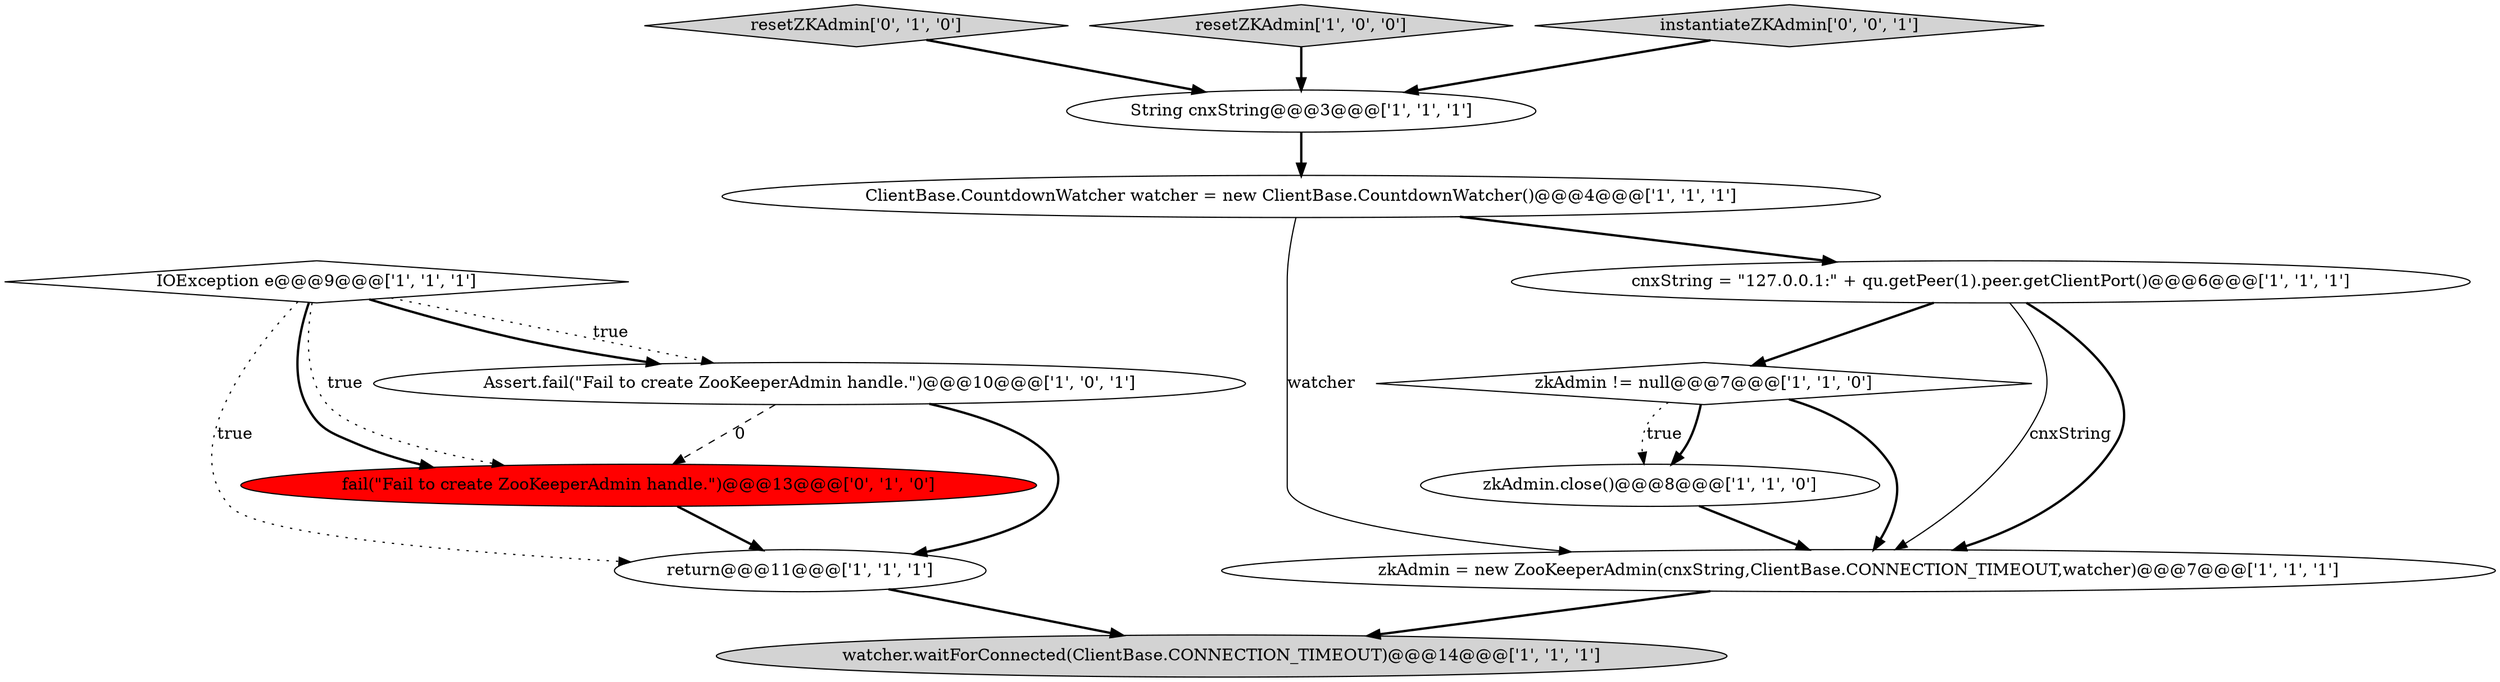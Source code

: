 digraph {
10 [style = filled, label = "cnxString = \"127.0.0.1:\" + qu.getPeer(1).peer.getClientPort()@@@6@@@['1', '1', '1']", fillcolor = white, shape = ellipse image = "AAA0AAABBB1BBB"];
7 [style = filled, label = "String cnxString@@@3@@@['1', '1', '1']", fillcolor = white, shape = ellipse image = "AAA0AAABBB1BBB"];
8 [style = filled, label = "zkAdmin = new ZooKeeperAdmin(cnxString,ClientBase.CONNECTION_TIMEOUT,watcher)@@@7@@@['1', '1', '1']", fillcolor = white, shape = ellipse image = "AAA0AAABBB1BBB"];
12 [style = filled, label = "resetZKAdmin['0', '1', '0']", fillcolor = lightgray, shape = diamond image = "AAA0AAABBB2BBB"];
1 [style = filled, label = "resetZKAdmin['1', '0', '0']", fillcolor = lightgray, shape = diamond image = "AAA0AAABBB1BBB"];
3 [style = filled, label = "ClientBase.CountdownWatcher watcher = new ClientBase.CountdownWatcher()@@@4@@@['1', '1', '1']", fillcolor = white, shape = ellipse image = "AAA0AAABBB1BBB"];
6 [style = filled, label = "Assert.fail(\"Fail to create ZooKeeperAdmin handle.\")@@@10@@@['1', '0', '1']", fillcolor = white, shape = ellipse image = "AAA0AAABBB1BBB"];
4 [style = filled, label = "return@@@11@@@['1', '1', '1']", fillcolor = white, shape = ellipse image = "AAA0AAABBB1BBB"];
2 [style = filled, label = "watcher.waitForConnected(ClientBase.CONNECTION_TIMEOUT)@@@14@@@['1', '1', '1']", fillcolor = lightgray, shape = ellipse image = "AAA0AAABBB1BBB"];
11 [style = filled, label = "fail(\"Fail to create ZooKeeperAdmin handle.\")@@@13@@@['0', '1', '0']", fillcolor = red, shape = ellipse image = "AAA1AAABBB2BBB"];
9 [style = filled, label = "zkAdmin.close()@@@8@@@['1', '1', '0']", fillcolor = white, shape = ellipse image = "AAA0AAABBB1BBB"];
13 [style = filled, label = "instantiateZKAdmin['0', '0', '1']", fillcolor = lightgray, shape = diamond image = "AAA0AAABBB3BBB"];
0 [style = filled, label = "zkAdmin != null@@@7@@@['1', '1', '0']", fillcolor = white, shape = diamond image = "AAA0AAABBB1BBB"];
5 [style = filled, label = "IOException e@@@9@@@['1', '1', '1']", fillcolor = white, shape = diamond image = "AAA0AAABBB1BBB"];
10->8 [style = solid, label="cnxString"];
0->9 [style = bold, label=""];
11->4 [style = bold, label=""];
6->11 [style = dashed, label="0"];
5->6 [style = dotted, label="true"];
4->2 [style = bold, label=""];
3->8 [style = solid, label="watcher"];
9->8 [style = bold, label=""];
1->7 [style = bold, label=""];
12->7 [style = bold, label=""];
7->3 [style = bold, label=""];
5->4 [style = dotted, label="true"];
3->10 [style = bold, label=""];
6->4 [style = bold, label=""];
5->11 [style = dotted, label="true"];
5->6 [style = bold, label=""];
10->8 [style = bold, label=""];
8->2 [style = bold, label=""];
13->7 [style = bold, label=""];
10->0 [style = bold, label=""];
0->8 [style = bold, label=""];
5->11 [style = bold, label=""];
0->9 [style = dotted, label="true"];
}
